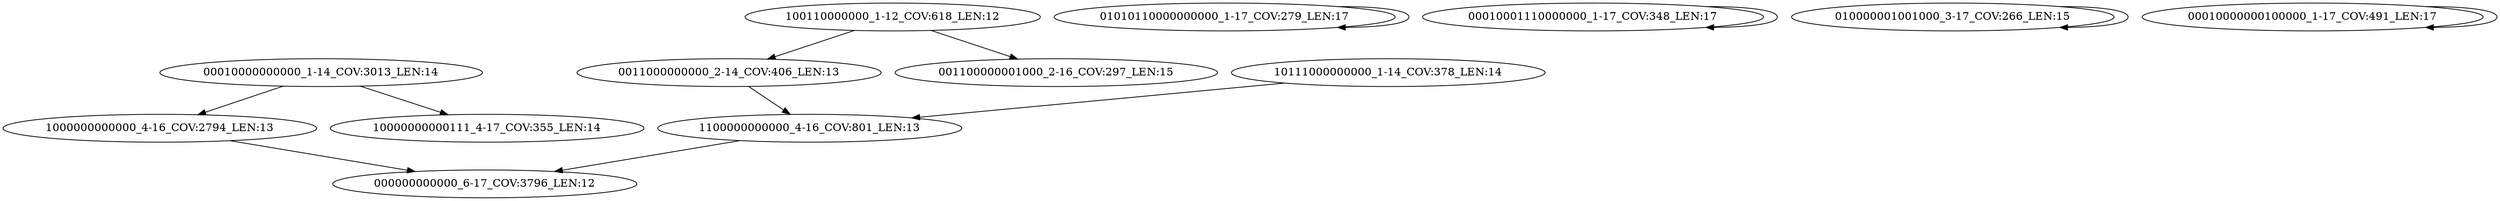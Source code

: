 digraph G {
    "00010000000000_1-14_COV:3013_LEN:14" -> "1000000000000_4-16_COV:2794_LEN:13";
    "00010000000000_1-14_COV:3013_LEN:14" -> "10000000000111_4-17_COV:355_LEN:14";
    "01010110000000000_1-17_COV:279_LEN:17" -> "01010110000000000_1-17_COV:279_LEN:17";
    "0011000000000_2-14_COV:406_LEN:13" -> "1100000000000_4-16_COV:801_LEN:13";
    "00010001110000000_1-17_COV:348_LEN:17" -> "00010001110000000_1-17_COV:348_LEN:17";
    "1100000000000_4-16_COV:801_LEN:13" -> "000000000000_6-17_COV:3796_LEN:12";
    "010000001001000_3-17_COV:266_LEN:15" -> "010000001001000_3-17_COV:266_LEN:15";
    "10111000000000_1-14_COV:378_LEN:14" -> "1100000000000_4-16_COV:801_LEN:13";
    "100110000000_1-12_COV:618_LEN:12" -> "0011000000000_2-14_COV:406_LEN:13";
    "100110000000_1-12_COV:618_LEN:12" -> "001100000001000_2-16_COV:297_LEN:15";
    "00010000000100000_1-17_COV:491_LEN:17" -> "00010000000100000_1-17_COV:491_LEN:17";
    "1000000000000_4-16_COV:2794_LEN:13" -> "000000000000_6-17_COV:3796_LEN:12";
}
